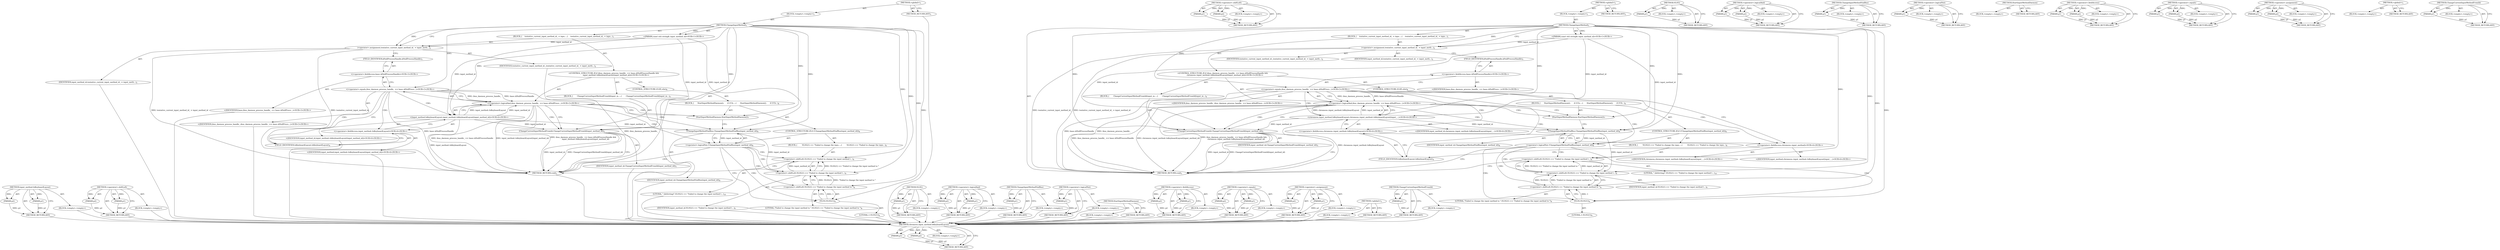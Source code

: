 digraph "ChangeCurrentInputMethodFromId" {
vulnerable_92 [label=<(METHOD,chromeos.input_method.IsKeyboardLayout)>];
vulnerable_93 [label=<(PARAM,p1)>];
vulnerable_94 [label=<(PARAM,p2)>];
vulnerable_95 [label=<(BLOCK,&lt;empty&gt;,&lt;empty&gt;)>];
vulnerable_96 [label=<(METHOD_RETURN,ANY)>];
vulnerable_112 [label=<(METHOD,&lt;operator&gt;.shiftLeft)>];
vulnerable_113 [label=<(PARAM,p1)>];
vulnerable_114 [label=<(PARAM,p2)>];
vulnerable_115 [label=<(BLOCK,&lt;empty&gt;,&lt;empty&gt;)>];
vulnerable_116 [label=<(METHOD_RETURN,ANY)>];
vulnerable_6 [label=<(METHOD,&lt;global&gt;)<SUB>1</SUB>>];
vulnerable_7 [label=<(BLOCK,&lt;empty&gt;,&lt;empty&gt;)<SUB>1</SUB>>];
vulnerable_8 [label=<(METHOD,ChangeInputMethod)<SUB>1</SUB>>];
vulnerable_9 [label="<(PARAM,const std::string&amp; input_method_id)<SUB>1</SUB>>"];
vulnerable_10 [label=<(BLOCK,{
    tentative_current_input_method_id_ = inpu...,{
    tentative_current_input_method_id_ = inpu...)<SUB>1</SUB>>];
vulnerable_11 [label=<(&lt;operator&gt;.assignment,tentative_current_input_method_id_ = input_meth...)<SUB>2</SUB>>];
vulnerable_12 [label=<(IDENTIFIER,tentative_current_input_method_id_,tentative_current_input_method_id_ = input_meth...)<SUB>2</SUB>>];
vulnerable_13 [label=<(IDENTIFIER,input_method_id,tentative_current_input_method_id_ = input_meth...)<SUB>2</SUB>>];
vulnerable_14 [label="<(CONTROL_STRUCTURE,IF,if (ibus_daemon_process_handle_ == base::kNullProcessHandle &amp;&amp;
        chromeos::input_method::IsKeyboardLayout(input_method_id)))<SUB>3</SUB>>"];
vulnerable_15 [label="<(&lt;operator&gt;.logicalAnd,ibus_daemon_process_handle_ == base::kNullProce...)<SUB>3</SUB>>"];
vulnerable_16 [label="<(&lt;operator&gt;.equals,ibus_daemon_process_handle_ == base::kNullProce...)<SUB>3</SUB>>"];
vulnerable_17 [label="<(IDENTIFIER,ibus_daemon_process_handle_,ibus_daemon_process_handle_ == base::kNullProce...)<SUB>3</SUB>>"];
vulnerable_18 [label="<(&lt;operator&gt;.fieldAccess,base::kNullProcessHandle)<SUB>3</SUB>>"];
vulnerable_19 [label="<(IDENTIFIER,base,ibus_daemon_process_handle_ == base::kNullProce...)<SUB>3</SUB>>"];
vulnerable_20 [label=<(FIELD_IDENTIFIER,kNullProcessHandle,kNullProcessHandle)<SUB>3</SUB>>];
vulnerable_21 [label="<(chromeos.input_method.IsKeyboardLayout,chromeos::input_method::IsKeyboardLayout(input_...)<SUB>4</SUB>>"];
vulnerable_22 [label="<(&lt;operator&gt;.fieldAccess,chromeos::input_method::IsKeyboardLayout)<SUB>4</SUB>>"];
vulnerable_23 [label="<(&lt;operator&gt;.fieldAccess,chromeos::input_method)<SUB>4</SUB>>"];
vulnerable_24 [label="<(IDENTIFIER,chromeos,chromeos::input_method::IsKeyboardLayout(input_...)<SUB>4</SUB>>"];
vulnerable_25 [label="<(IDENTIFIER,input_method,chromeos::input_method::IsKeyboardLayout(input_...)<SUB>4</SUB>>"];
vulnerable_26 [label=<(FIELD_IDENTIFIER,IsKeyboardLayout,IsKeyboardLayout)<SUB>4</SUB>>];
vulnerable_27 [label="<(IDENTIFIER,input_method_id,chromeos::input_method::IsKeyboardLayout(input_...)<SUB>4</SUB>>"];
vulnerable_28 [label=<(BLOCK,{
       ChangeCurrentInputMethodFromId(input_m...,{
       ChangeCurrentInputMethodFromId(input_m...)<SUB>4</SUB>>];
vulnerable_29 [label=<(ChangeCurrentInputMethodFromId,ChangeCurrentInputMethodFromId(input_method_id))<SUB>5</SUB>>];
vulnerable_30 [label=<(IDENTIFIER,input_method_id,ChangeCurrentInputMethodFromId(input_method_id))<SUB>5</SUB>>];
vulnerable_31 [label=<(CONTROL_STRUCTURE,ELSE,else)<SUB>6</SUB>>];
vulnerable_32 [label=<(BLOCK,{
      StartInputMethodDaemon();
      if (!Ch...,{
      StartInputMethodDaemon();
      if (!Ch...)<SUB>6</SUB>>];
vulnerable_33 [label=<(StartInputMethodDaemon,StartInputMethodDaemon())<SUB>7</SUB>>];
vulnerable_34 [label=<(CONTROL_STRUCTURE,IF,if (!ChangeInputMethodViaIBus(input_method_id)))<SUB>8</SUB>>];
vulnerable_35 [label=<(&lt;operator&gt;.logicalNot,!ChangeInputMethodViaIBus(input_method_id))<SUB>8</SUB>>];
vulnerable_36 [label=<(ChangeInputMethodViaIBus,ChangeInputMethodViaIBus(input_method_id))<SUB>8</SUB>>];
vulnerable_37 [label=<(IDENTIFIER,input_method_id,ChangeInputMethodViaIBus(input_method_id))<SUB>8</SUB>>];
vulnerable_38 [label=<(BLOCK,{
        VLOG(1) &lt;&lt; &quot;Failed to change the inpu...,{
        VLOG(1) &lt;&lt; &quot;Failed to change the inpu...)<SUB>8</SUB>>];
vulnerable_39 [label=<(&lt;operator&gt;.shiftLeft,VLOG(1) &lt;&lt; &quot;Failed to change the input method t...)<SUB>9</SUB>>];
vulnerable_40 [label=<(&lt;operator&gt;.shiftLeft,VLOG(1) &lt;&lt; &quot;Failed to change the input method t...)<SUB>9</SUB>>];
vulnerable_41 [label=<(&lt;operator&gt;.shiftLeft,VLOG(1) &lt;&lt; &quot;Failed to change the input method to &quot;)<SUB>9</SUB>>];
vulnerable_42 [label=<(VLOG,VLOG(1))<SUB>9</SUB>>];
vulnerable_43 [label=<(LITERAL,1,VLOG(1))<SUB>9</SUB>>];
vulnerable_44 [label=<(LITERAL,&quot;Failed to change the input method to &quot;,VLOG(1) &lt;&lt; &quot;Failed to change the input method to &quot;)<SUB>9</SUB>>];
vulnerable_45 [label=<(IDENTIFIER,input_method_id,VLOG(1) &lt;&lt; &quot;Failed to change the input method t...)<SUB>9</SUB>>];
vulnerable_46 [label=<(LITERAL,&quot; (deferring)&quot;,VLOG(1) &lt;&lt; &quot;Failed to change the input method t...)<SUB>10</SUB>>];
vulnerable_47 [label=<(METHOD_RETURN,void)<SUB>1</SUB>>];
vulnerable_49 [label=<(METHOD_RETURN,ANY)<SUB>1</SUB>>];
vulnerable_117 [label=<(METHOD,VLOG)>];
vulnerable_118 [label=<(PARAM,p1)>];
vulnerable_119 [label=<(BLOCK,&lt;empty&gt;,&lt;empty&gt;)>];
vulnerable_120 [label=<(METHOD_RETURN,ANY)>];
vulnerable_77 [label=<(METHOD,&lt;operator&gt;.logicalAnd)>];
vulnerable_78 [label=<(PARAM,p1)>];
vulnerable_79 [label=<(PARAM,p2)>];
vulnerable_80 [label=<(BLOCK,&lt;empty&gt;,&lt;empty&gt;)>];
vulnerable_81 [label=<(METHOD_RETURN,ANY)>];
vulnerable_108 [label=<(METHOD,ChangeInputMethodViaIBus)>];
vulnerable_109 [label=<(PARAM,p1)>];
vulnerable_110 [label=<(BLOCK,&lt;empty&gt;,&lt;empty&gt;)>];
vulnerable_111 [label=<(METHOD_RETURN,ANY)>];
vulnerable_104 [label=<(METHOD,&lt;operator&gt;.logicalNot)>];
vulnerable_105 [label=<(PARAM,p1)>];
vulnerable_106 [label=<(BLOCK,&lt;empty&gt;,&lt;empty&gt;)>];
vulnerable_107 [label=<(METHOD_RETURN,ANY)>];
vulnerable_101 [label=<(METHOD,StartInputMethodDaemon)>];
vulnerable_102 [label=<(BLOCK,&lt;empty&gt;,&lt;empty&gt;)>];
vulnerable_103 [label=<(METHOD_RETURN,ANY)>];
vulnerable_87 [label=<(METHOD,&lt;operator&gt;.fieldAccess)>];
vulnerable_88 [label=<(PARAM,p1)>];
vulnerable_89 [label=<(PARAM,p2)>];
vulnerable_90 [label=<(BLOCK,&lt;empty&gt;,&lt;empty&gt;)>];
vulnerable_91 [label=<(METHOD_RETURN,ANY)>];
vulnerable_82 [label=<(METHOD,&lt;operator&gt;.equals)>];
vulnerable_83 [label=<(PARAM,p1)>];
vulnerable_84 [label=<(PARAM,p2)>];
vulnerable_85 [label=<(BLOCK,&lt;empty&gt;,&lt;empty&gt;)>];
vulnerable_86 [label=<(METHOD_RETURN,ANY)>];
vulnerable_72 [label=<(METHOD,&lt;operator&gt;.assignment)>];
vulnerable_73 [label=<(PARAM,p1)>];
vulnerable_74 [label=<(PARAM,p2)>];
vulnerable_75 [label=<(BLOCK,&lt;empty&gt;,&lt;empty&gt;)>];
vulnerable_76 [label=<(METHOD_RETURN,ANY)>];
vulnerable_66 [label=<(METHOD,&lt;global&gt;)<SUB>1</SUB>>];
vulnerable_67 [label=<(BLOCK,&lt;empty&gt;,&lt;empty&gt;)>];
vulnerable_68 [label=<(METHOD_RETURN,ANY)>];
vulnerable_97 [label=<(METHOD,ChangeCurrentInputMethodFromId)>];
vulnerable_98 [label=<(PARAM,p1)>];
vulnerable_99 [label=<(BLOCK,&lt;empty&gt;,&lt;empty&gt;)>];
vulnerable_100 [label=<(METHOD_RETURN,ANY)>];
fixed_88 [label=<(METHOD,input_method.IsKeyboardLayout)>];
fixed_89 [label=<(PARAM,p1)>];
fixed_90 [label=<(PARAM,p2)>];
fixed_91 [label=<(BLOCK,&lt;empty&gt;,&lt;empty&gt;)>];
fixed_92 [label=<(METHOD_RETURN,ANY)>];
fixed_108 [label=<(METHOD,&lt;operator&gt;.shiftLeft)>];
fixed_109 [label=<(PARAM,p1)>];
fixed_110 [label=<(PARAM,p2)>];
fixed_111 [label=<(BLOCK,&lt;empty&gt;,&lt;empty&gt;)>];
fixed_112 [label=<(METHOD_RETURN,ANY)>];
fixed_6 [label=<(METHOD,&lt;global&gt;)<SUB>1</SUB>>];
fixed_7 [label=<(BLOCK,&lt;empty&gt;,&lt;empty&gt;)<SUB>1</SUB>>];
fixed_8 [label=<(METHOD,ChangeInputMethod)<SUB>1</SUB>>];
fixed_9 [label="<(PARAM,const std::string&amp; input_method_id)<SUB>1</SUB>>"];
fixed_10 [label=<(BLOCK,{
    tentative_current_input_method_id_ = inpu...,{
    tentative_current_input_method_id_ = inpu...)<SUB>1</SUB>>];
fixed_11 [label=<(&lt;operator&gt;.assignment,tentative_current_input_method_id_ = input_meth...)<SUB>2</SUB>>];
fixed_12 [label=<(IDENTIFIER,tentative_current_input_method_id_,tentative_current_input_method_id_ = input_meth...)<SUB>2</SUB>>];
fixed_13 [label=<(IDENTIFIER,input_method_id,tentative_current_input_method_id_ = input_meth...)<SUB>2</SUB>>];
fixed_14 [label="<(CONTROL_STRUCTURE,IF,if (ibus_daemon_process_handle_ == base::kNullProcessHandle &amp;&amp;
        input_method::IsKeyboardLayout(input_method_id)))<SUB>3</SUB>>"];
fixed_15 [label="<(&lt;operator&gt;.logicalAnd,ibus_daemon_process_handle_ == base::kNullProce...)<SUB>3</SUB>>"];
fixed_16 [label="<(&lt;operator&gt;.equals,ibus_daemon_process_handle_ == base::kNullProce...)<SUB>3</SUB>>"];
fixed_17 [label="<(IDENTIFIER,ibus_daemon_process_handle_,ibus_daemon_process_handle_ == base::kNullProce...)<SUB>3</SUB>>"];
fixed_18 [label="<(&lt;operator&gt;.fieldAccess,base::kNullProcessHandle)<SUB>3</SUB>>"];
fixed_19 [label="<(IDENTIFIER,base,ibus_daemon_process_handle_ == base::kNullProce...)<SUB>3</SUB>>"];
fixed_20 [label=<(FIELD_IDENTIFIER,kNullProcessHandle,kNullProcessHandle)<SUB>3</SUB>>];
fixed_21 [label="<(input_method.IsKeyboardLayout,input_method::IsKeyboardLayout(input_method_id))<SUB>4</SUB>>"];
fixed_22 [label="<(&lt;operator&gt;.fieldAccess,input_method::IsKeyboardLayout)<SUB>4</SUB>>"];
fixed_23 [label="<(IDENTIFIER,input_method,input_method::IsKeyboardLayout(input_method_id))<SUB>4</SUB>>"];
fixed_24 [label=<(FIELD_IDENTIFIER,IsKeyboardLayout,IsKeyboardLayout)<SUB>4</SUB>>];
fixed_25 [label="<(IDENTIFIER,input_method_id,input_method::IsKeyboardLayout(input_method_id))<SUB>4</SUB>>"];
fixed_26 [label=<(BLOCK,{
       ChangeCurrentInputMethodFromId(input_m...,{
       ChangeCurrentInputMethodFromId(input_m...)<SUB>4</SUB>>];
fixed_27 [label=<(ChangeCurrentInputMethodFromId,ChangeCurrentInputMethodFromId(input_method_id))<SUB>5</SUB>>];
fixed_28 [label=<(IDENTIFIER,input_method_id,ChangeCurrentInputMethodFromId(input_method_id))<SUB>5</SUB>>];
fixed_29 [label=<(CONTROL_STRUCTURE,ELSE,else)<SUB>6</SUB>>];
fixed_30 [label=<(BLOCK,{
      StartInputMethodDaemon();
      if (!Ch...,{
      StartInputMethodDaemon();
      if (!Ch...)<SUB>6</SUB>>];
fixed_31 [label=<(StartInputMethodDaemon,StartInputMethodDaemon())<SUB>7</SUB>>];
fixed_32 [label=<(CONTROL_STRUCTURE,IF,if (!ChangeInputMethodViaIBus(input_method_id)))<SUB>8</SUB>>];
fixed_33 [label=<(&lt;operator&gt;.logicalNot,!ChangeInputMethodViaIBus(input_method_id))<SUB>8</SUB>>];
fixed_34 [label=<(ChangeInputMethodViaIBus,ChangeInputMethodViaIBus(input_method_id))<SUB>8</SUB>>];
fixed_35 [label=<(IDENTIFIER,input_method_id,ChangeInputMethodViaIBus(input_method_id))<SUB>8</SUB>>];
fixed_36 [label=<(BLOCK,{
        VLOG(1) &lt;&lt; &quot;Failed to change the inpu...,{
        VLOG(1) &lt;&lt; &quot;Failed to change the inpu...)<SUB>8</SUB>>];
fixed_37 [label=<(&lt;operator&gt;.shiftLeft,VLOG(1) &lt;&lt; &quot;Failed to change the input method t...)<SUB>9</SUB>>];
fixed_38 [label=<(&lt;operator&gt;.shiftLeft,VLOG(1) &lt;&lt; &quot;Failed to change the input method t...)<SUB>9</SUB>>];
fixed_39 [label=<(&lt;operator&gt;.shiftLeft,VLOG(1) &lt;&lt; &quot;Failed to change the input method to &quot;)<SUB>9</SUB>>];
fixed_40 [label=<(VLOG,VLOG(1))<SUB>9</SUB>>];
fixed_41 [label=<(LITERAL,1,VLOG(1))<SUB>9</SUB>>];
fixed_42 [label=<(LITERAL,&quot;Failed to change the input method to &quot;,VLOG(1) &lt;&lt; &quot;Failed to change the input method to &quot;)<SUB>9</SUB>>];
fixed_43 [label=<(IDENTIFIER,input_method_id,VLOG(1) &lt;&lt; &quot;Failed to change the input method t...)<SUB>9</SUB>>];
fixed_44 [label=<(LITERAL,&quot; (deferring)&quot;,VLOG(1) &lt;&lt; &quot;Failed to change the input method t...)<SUB>10</SUB>>];
fixed_45 [label=<(METHOD_RETURN,void)<SUB>1</SUB>>];
fixed_47 [label=<(METHOD_RETURN,ANY)<SUB>1</SUB>>];
fixed_113 [label=<(METHOD,VLOG)>];
fixed_114 [label=<(PARAM,p1)>];
fixed_115 [label=<(BLOCK,&lt;empty&gt;,&lt;empty&gt;)>];
fixed_116 [label=<(METHOD_RETURN,ANY)>];
fixed_73 [label=<(METHOD,&lt;operator&gt;.logicalAnd)>];
fixed_74 [label=<(PARAM,p1)>];
fixed_75 [label=<(PARAM,p2)>];
fixed_76 [label=<(BLOCK,&lt;empty&gt;,&lt;empty&gt;)>];
fixed_77 [label=<(METHOD_RETURN,ANY)>];
fixed_104 [label=<(METHOD,ChangeInputMethodViaIBus)>];
fixed_105 [label=<(PARAM,p1)>];
fixed_106 [label=<(BLOCK,&lt;empty&gt;,&lt;empty&gt;)>];
fixed_107 [label=<(METHOD_RETURN,ANY)>];
fixed_100 [label=<(METHOD,&lt;operator&gt;.logicalNot)>];
fixed_101 [label=<(PARAM,p1)>];
fixed_102 [label=<(BLOCK,&lt;empty&gt;,&lt;empty&gt;)>];
fixed_103 [label=<(METHOD_RETURN,ANY)>];
fixed_97 [label=<(METHOD,StartInputMethodDaemon)>];
fixed_98 [label=<(BLOCK,&lt;empty&gt;,&lt;empty&gt;)>];
fixed_99 [label=<(METHOD_RETURN,ANY)>];
fixed_83 [label=<(METHOD,&lt;operator&gt;.fieldAccess)>];
fixed_84 [label=<(PARAM,p1)>];
fixed_85 [label=<(PARAM,p2)>];
fixed_86 [label=<(BLOCK,&lt;empty&gt;,&lt;empty&gt;)>];
fixed_87 [label=<(METHOD_RETURN,ANY)>];
fixed_78 [label=<(METHOD,&lt;operator&gt;.equals)>];
fixed_79 [label=<(PARAM,p1)>];
fixed_80 [label=<(PARAM,p2)>];
fixed_81 [label=<(BLOCK,&lt;empty&gt;,&lt;empty&gt;)>];
fixed_82 [label=<(METHOD_RETURN,ANY)>];
fixed_68 [label=<(METHOD,&lt;operator&gt;.assignment)>];
fixed_69 [label=<(PARAM,p1)>];
fixed_70 [label=<(PARAM,p2)>];
fixed_71 [label=<(BLOCK,&lt;empty&gt;,&lt;empty&gt;)>];
fixed_72 [label=<(METHOD_RETURN,ANY)>];
fixed_62 [label=<(METHOD,&lt;global&gt;)<SUB>1</SUB>>];
fixed_63 [label=<(BLOCK,&lt;empty&gt;,&lt;empty&gt;)>];
fixed_64 [label=<(METHOD_RETURN,ANY)>];
fixed_93 [label=<(METHOD,ChangeCurrentInputMethodFromId)>];
fixed_94 [label=<(PARAM,p1)>];
fixed_95 [label=<(BLOCK,&lt;empty&gt;,&lt;empty&gt;)>];
fixed_96 [label=<(METHOD_RETURN,ANY)>];
vulnerable_92 -> vulnerable_93  [key=0, label="AST: "];
vulnerable_92 -> vulnerable_93  [key=1, label="DDG: "];
vulnerable_92 -> vulnerable_95  [key=0, label="AST: "];
vulnerable_92 -> vulnerable_94  [key=0, label="AST: "];
vulnerable_92 -> vulnerable_94  [key=1, label="DDG: "];
vulnerable_92 -> vulnerable_96  [key=0, label="AST: "];
vulnerable_92 -> vulnerable_96  [key=1, label="CFG: "];
vulnerable_93 -> vulnerable_96  [key=0, label="DDG: p1"];
vulnerable_94 -> vulnerable_96  [key=0, label="DDG: p2"];
vulnerable_112 -> vulnerable_113  [key=0, label="AST: "];
vulnerable_112 -> vulnerable_113  [key=1, label="DDG: "];
vulnerable_112 -> vulnerable_115  [key=0, label="AST: "];
vulnerable_112 -> vulnerable_114  [key=0, label="AST: "];
vulnerable_112 -> vulnerable_114  [key=1, label="DDG: "];
vulnerable_112 -> vulnerable_116  [key=0, label="AST: "];
vulnerable_112 -> vulnerable_116  [key=1, label="CFG: "];
vulnerable_113 -> vulnerable_116  [key=0, label="DDG: p1"];
vulnerable_114 -> vulnerable_116  [key=0, label="DDG: p2"];
vulnerable_6 -> vulnerable_7  [key=0, label="AST: "];
vulnerable_6 -> vulnerable_49  [key=0, label="AST: "];
vulnerable_6 -> vulnerable_49  [key=1, label="CFG: "];
vulnerable_7 -> vulnerable_8  [key=0, label="AST: "];
vulnerable_8 -> vulnerable_9  [key=0, label="AST: "];
vulnerable_8 -> vulnerable_9  [key=1, label="DDG: "];
vulnerable_8 -> vulnerable_10  [key=0, label="AST: "];
vulnerable_8 -> vulnerable_47  [key=0, label="AST: "];
vulnerable_8 -> vulnerable_11  [key=0, label="CFG: "];
vulnerable_8 -> vulnerable_11  [key=1, label="DDG: "];
vulnerable_8 -> vulnerable_16  [key=0, label="DDG: "];
vulnerable_8 -> vulnerable_21  [key=0, label="DDG: "];
vulnerable_8 -> vulnerable_29  [key=0, label="DDG: "];
vulnerable_8 -> vulnerable_33  [key=0, label="DDG: "];
vulnerable_8 -> vulnerable_36  [key=0, label="DDG: "];
vulnerable_8 -> vulnerable_39  [key=0, label="DDG: "];
vulnerable_8 -> vulnerable_40  [key=0, label="DDG: "];
vulnerable_8 -> vulnerable_41  [key=0, label="DDG: "];
vulnerable_8 -> vulnerable_42  [key=0, label="DDG: "];
vulnerable_9 -> vulnerable_11  [key=0, label="DDG: input_method_id"];
vulnerable_9 -> vulnerable_21  [key=0, label="DDG: input_method_id"];
vulnerable_9 -> vulnerable_29  [key=0, label="DDG: input_method_id"];
vulnerable_9 -> vulnerable_36  [key=0, label="DDG: input_method_id"];
vulnerable_10 -> vulnerable_11  [key=0, label="AST: "];
vulnerable_10 -> vulnerable_14  [key=0, label="AST: "];
vulnerable_11 -> vulnerable_12  [key=0, label="AST: "];
vulnerable_11 -> vulnerable_13  [key=0, label="AST: "];
vulnerable_11 -> vulnerable_20  [key=0, label="CFG: "];
vulnerable_11 -> vulnerable_47  [key=0, label="DDG: tentative_current_input_method_id_ = input_method_id"];
vulnerable_11 -> vulnerable_47  [key=1, label="DDG: tentative_current_input_method_id_"];
vulnerable_14 -> vulnerable_15  [key=0, label="AST: "];
vulnerable_14 -> vulnerable_28  [key=0, label="AST: "];
vulnerable_14 -> vulnerable_31  [key=0, label="AST: "];
vulnerable_15 -> vulnerable_16  [key=0, label="AST: "];
vulnerable_15 -> vulnerable_21  [key=0, label="AST: "];
vulnerable_15 -> vulnerable_33  [key=0, label="CFG: "];
vulnerable_15 -> vulnerable_33  [key=1, label="CDG: "];
vulnerable_15 -> vulnerable_29  [key=0, label="CFG: "];
vulnerable_15 -> vulnerable_29  [key=1, label="CDG: "];
vulnerable_15 -> vulnerable_47  [key=0, label="DDG: ibus_daemon_process_handle_ == base::kNullProcessHandle"];
vulnerable_15 -> vulnerable_47  [key=1, label="DDG: chromeos::input_method::IsKeyboardLayout(input_method_id)"];
vulnerable_15 -> vulnerable_47  [key=2, label="DDG: ibus_daemon_process_handle_ == base::kNullProcessHandle &amp;&amp;
        chromeos::input_method::IsKeyboardLayout(input_method_id)"];
vulnerable_15 -> vulnerable_36  [key=0, label="CDG: "];
vulnerable_15 -> vulnerable_35  [key=0, label="CDG: "];
vulnerable_16 -> vulnerable_17  [key=0, label="AST: "];
vulnerable_16 -> vulnerable_18  [key=0, label="AST: "];
vulnerable_16 -> vulnerable_15  [key=0, label="CFG: "];
vulnerable_16 -> vulnerable_15  [key=1, label="DDG: ibus_daemon_process_handle_"];
vulnerable_16 -> vulnerable_15  [key=2, label="DDG: base::kNullProcessHandle"];
vulnerable_16 -> vulnerable_23  [key=0, label="CFG: "];
vulnerable_16 -> vulnerable_23  [key=1, label="CDG: "];
vulnerable_16 -> vulnerable_47  [key=0, label="DDG: base::kNullProcessHandle"];
vulnerable_16 -> vulnerable_47  [key=1, label="DDG: ibus_daemon_process_handle_"];
vulnerable_16 -> vulnerable_21  [key=0, label="CDG: "];
vulnerable_16 -> vulnerable_26  [key=0, label="CDG: "];
vulnerable_16 -> vulnerable_22  [key=0, label="CDG: "];
vulnerable_18 -> vulnerable_19  [key=0, label="AST: "];
vulnerable_18 -> vulnerable_20  [key=0, label="AST: "];
vulnerable_18 -> vulnerable_16  [key=0, label="CFG: "];
vulnerable_20 -> vulnerable_18  [key=0, label="CFG: "];
vulnerable_21 -> vulnerable_22  [key=0, label="AST: "];
vulnerable_21 -> vulnerable_27  [key=0, label="AST: "];
vulnerable_21 -> vulnerable_15  [key=0, label="CFG: "];
vulnerable_21 -> vulnerable_15  [key=1, label="DDG: chromeos::input_method::IsKeyboardLayout"];
vulnerable_21 -> vulnerable_15  [key=2, label="DDG: input_method_id"];
vulnerable_21 -> vulnerable_47  [key=0, label="DDG: chromeos::input_method::IsKeyboardLayout"];
vulnerable_21 -> vulnerable_29  [key=0, label="DDG: input_method_id"];
vulnerable_21 -> vulnerable_36  [key=0, label="DDG: input_method_id"];
vulnerable_22 -> vulnerable_23  [key=0, label="AST: "];
vulnerable_22 -> vulnerable_26  [key=0, label="AST: "];
vulnerable_22 -> vulnerable_21  [key=0, label="CFG: "];
vulnerable_23 -> vulnerable_24  [key=0, label="AST: "];
vulnerable_23 -> vulnerable_25  [key=0, label="AST: "];
vulnerable_23 -> vulnerable_26  [key=0, label="CFG: "];
vulnerable_26 -> vulnerable_22  [key=0, label="CFG: "];
vulnerable_28 -> vulnerable_29  [key=0, label="AST: "];
vulnerable_29 -> vulnerable_30  [key=0, label="AST: "];
vulnerable_29 -> vulnerable_47  [key=0, label="CFG: "];
vulnerable_29 -> vulnerable_47  [key=1, label="DDG: input_method_id"];
vulnerable_29 -> vulnerable_47  [key=2, label="DDG: ChangeCurrentInputMethodFromId(input_method_id)"];
vulnerable_31 -> vulnerable_32  [key=0, label="AST: "];
vulnerable_32 -> vulnerable_33  [key=0, label="AST: "];
vulnerable_32 -> vulnerable_34  [key=0, label="AST: "];
vulnerable_33 -> vulnerable_36  [key=0, label="CFG: "];
vulnerable_34 -> vulnerable_35  [key=0, label="AST: "];
vulnerable_34 -> vulnerable_38  [key=0, label="AST: "];
vulnerable_35 -> vulnerable_36  [key=0, label="AST: "];
vulnerable_35 -> vulnerable_47  [key=0, label="CFG: "];
vulnerable_35 -> vulnerable_42  [key=0, label="CFG: "];
vulnerable_35 -> vulnerable_42  [key=1, label="CDG: "];
vulnerable_35 -> vulnerable_40  [key=0, label="CDG: "];
vulnerable_35 -> vulnerable_41  [key=0, label="CDG: "];
vulnerable_35 -> vulnerable_39  [key=0, label="CDG: "];
vulnerable_36 -> vulnerable_37  [key=0, label="AST: "];
vulnerable_36 -> vulnerable_35  [key=0, label="CFG: "];
vulnerable_36 -> vulnerable_35  [key=1, label="DDG: input_method_id"];
vulnerable_36 -> vulnerable_40  [key=0, label="DDG: input_method_id"];
vulnerable_38 -> vulnerable_39  [key=0, label="AST: "];
vulnerable_39 -> vulnerable_40  [key=0, label="AST: "];
vulnerable_39 -> vulnerable_46  [key=0, label="AST: "];
vulnerable_39 -> vulnerable_47  [key=0, label="CFG: "];
vulnerable_40 -> vulnerable_41  [key=0, label="AST: "];
vulnerable_40 -> vulnerable_45  [key=0, label="AST: "];
vulnerable_40 -> vulnerable_39  [key=0, label="CFG: "];
vulnerable_40 -> vulnerable_39  [key=1, label="DDG: VLOG(1) &lt;&lt; &quot;Failed to change the input method to &quot;"];
vulnerable_40 -> vulnerable_39  [key=2, label="DDG: input_method_id"];
vulnerable_41 -> vulnerable_42  [key=0, label="AST: "];
vulnerable_41 -> vulnerable_44  [key=0, label="AST: "];
vulnerable_41 -> vulnerable_40  [key=0, label="CFG: "];
vulnerable_41 -> vulnerable_40  [key=1, label="DDG: VLOG(1)"];
vulnerable_41 -> vulnerable_40  [key=2, label="DDG: &quot;Failed to change the input method to &quot;"];
vulnerable_42 -> vulnerable_43  [key=0, label="AST: "];
vulnerable_42 -> vulnerable_41  [key=0, label="CFG: "];
vulnerable_42 -> vulnerable_41  [key=1, label="DDG: 1"];
vulnerable_117 -> vulnerable_118  [key=0, label="AST: "];
vulnerable_117 -> vulnerable_118  [key=1, label="DDG: "];
vulnerable_117 -> vulnerable_119  [key=0, label="AST: "];
vulnerable_117 -> vulnerable_120  [key=0, label="AST: "];
vulnerable_117 -> vulnerable_120  [key=1, label="CFG: "];
vulnerable_118 -> vulnerable_120  [key=0, label="DDG: p1"];
vulnerable_77 -> vulnerable_78  [key=0, label="AST: "];
vulnerable_77 -> vulnerable_78  [key=1, label="DDG: "];
vulnerable_77 -> vulnerable_80  [key=0, label="AST: "];
vulnerable_77 -> vulnerable_79  [key=0, label="AST: "];
vulnerable_77 -> vulnerable_79  [key=1, label="DDG: "];
vulnerable_77 -> vulnerable_81  [key=0, label="AST: "];
vulnerable_77 -> vulnerable_81  [key=1, label="CFG: "];
vulnerable_78 -> vulnerable_81  [key=0, label="DDG: p1"];
vulnerable_79 -> vulnerable_81  [key=0, label="DDG: p2"];
vulnerable_108 -> vulnerable_109  [key=0, label="AST: "];
vulnerable_108 -> vulnerable_109  [key=1, label="DDG: "];
vulnerable_108 -> vulnerable_110  [key=0, label="AST: "];
vulnerable_108 -> vulnerable_111  [key=0, label="AST: "];
vulnerable_108 -> vulnerable_111  [key=1, label="CFG: "];
vulnerable_109 -> vulnerable_111  [key=0, label="DDG: p1"];
vulnerable_104 -> vulnerable_105  [key=0, label="AST: "];
vulnerable_104 -> vulnerable_105  [key=1, label="DDG: "];
vulnerable_104 -> vulnerable_106  [key=0, label="AST: "];
vulnerable_104 -> vulnerable_107  [key=0, label="AST: "];
vulnerable_104 -> vulnerable_107  [key=1, label="CFG: "];
vulnerable_105 -> vulnerable_107  [key=0, label="DDG: p1"];
vulnerable_101 -> vulnerable_102  [key=0, label="AST: "];
vulnerable_101 -> vulnerable_103  [key=0, label="AST: "];
vulnerable_101 -> vulnerable_103  [key=1, label="CFG: "];
vulnerable_87 -> vulnerable_88  [key=0, label="AST: "];
vulnerable_87 -> vulnerable_88  [key=1, label="DDG: "];
vulnerable_87 -> vulnerable_90  [key=0, label="AST: "];
vulnerable_87 -> vulnerable_89  [key=0, label="AST: "];
vulnerable_87 -> vulnerable_89  [key=1, label="DDG: "];
vulnerable_87 -> vulnerable_91  [key=0, label="AST: "];
vulnerable_87 -> vulnerable_91  [key=1, label="CFG: "];
vulnerable_88 -> vulnerable_91  [key=0, label="DDG: p1"];
vulnerable_89 -> vulnerable_91  [key=0, label="DDG: p2"];
vulnerable_82 -> vulnerable_83  [key=0, label="AST: "];
vulnerable_82 -> vulnerable_83  [key=1, label="DDG: "];
vulnerable_82 -> vulnerable_85  [key=0, label="AST: "];
vulnerable_82 -> vulnerable_84  [key=0, label="AST: "];
vulnerable_82 -> vulnerable_84  [key=1, label="DDG: "];
vulnerable_82 -> vulnerable_86  [key=0, label="AST: "];
vulnerable_82 -> vulnerable_86  [key=1, label="CFG: "];
vulnerable_83 -> vulnerable_86  [key=0, label="DDG: p1"];
vulnerable_84 -> vulnerable_86  [key=0, label="DDG: p2"];
vulnerable_72 -> vulnerable_73  [key=0, label="AST: "];
vulnerable_72 -> vulnerable_73  [key=1, label="DDG: "];
vulnerable_72 -> vulnerable_75  [key=0, label="AST: "];
vulnerable_72 -> vulnerable_74  [key=0, label="AST: "];
vulnerable_72 -> vulnerable_74  [key=1, label="DDG: "];
vulnerable_72 -> vulnerable_76  [key=0, label="AST: "];
vulnerable_72 -> vulnerable_76  [key=1, label="CFG: "];
vulnerable_73 -> vulnerable_76  [key=0, label="DDG: p1"];
vulnerable_74 -> vulnerable_76  [key=0, label="DDG: p2"];
vulnerable_66 -> vulnerable_67  [key=0, label="AST: "];
vulnerable_66 -> vulnerable_68  [key=0, label="AST: "];
vulnerable_66 -> vulnerable_68  [key=1, label="CFG: "];
vulnerable_97 -> vulnerable_98  [key=0, label="AST: "];
vulnerable_97 -> vulnerable_98  [key=1, label="DDG: "];
vulnerable_97 -> vulnerable_99  [key=0, label="AST: "];
vulnerable_97 -> vulnerable_100  [key=0, label="AST: "];
vulnerable_97 -> vulnerable_100  [key=1, label="CFG: "];
vulnerable_98 -> vulnerable_100  [key=0, label="DDG: p1"];
fixed_88 -> fixed_89  [key=0, label="AST: "];
fixed_88 -> fixed_89  [key=1, label="DDG: "];
fixed_88 -> fixed_91  [key=0, label="AST: "];
fixed_88 -> fixed_90  [key=0, label="AST: "];
fixed_88 -> fixed_90  [key=1, label="DDG: "];
fixed_88 -> fixed_92  [key=0, label="AST: "];
fixed_88 -> fixed_92  [key=1, label="CFG: "];
fixed_89 -> fixed_92  [key=0, label="DDG: p1"];
fixed_90 -> fixed_92  [key=0, label="DDG: p2"];
fixed_91 -> vulnerable_92  [key=0];
fixed_92 -> vulnerable_92  [key=0];
fixed_108 -> fixed_109  [key=0, label="AST: "];
fixed_108 -> fixed_109  [key=1, label="DDG: "];
fixed_108 -> fixed_111  [key=0, label="AST: "];
fixed_108 -> fixed_110  [key=0, label="AST: "];
fixed_108 -> fixed_110  [key=1, label="DDG: "];
fixed_108 -> fixed_112  [key=0, label="AST: "];
fixed_108 -> fixed_112  [key=1, label="CFG: "];
fixed_109 -> fixed_112  [key=0, label="DDG: p1"];
fixed_110 -> fixed_112  [key=0, label="DDG: p2"];
fixed_111 -> vulnerable_92  [key=0];
fixed_112 -> vulnerable_92  [key=0];
fixed_6 -> fixed_7  [key=0, label="AST: "];
fixed_6 -> fixed_47  [key=0, label="AST: "];
fixed_6 -> fixed_47  [key=1, label="CFG: "];
fixed_7 -> fixed_8  [key=0, label="AST: "];
fixed_8 -> fixed_9  [key=0, label="AST: "];
fixed_8 -> fixed_9  [key=1, label="DDG: "];
fixed_8 -> fixed_10  [key=0, label="AST: "];
fixed_8 -> fixed_45  [key=0, label="AST: "];
fixed_8 -> fixed_11  [key=0, label="CFG: "];
fixed_8 -> fixed_11  [key=1, label="DDG: "];
fixed_8 -> fixed_16  [key=0, label="DDG: "];
fixed_8 -> fixed_21  [key=0, label="DDG: "];
fixed_8 -> fixed_27  [key=0, label="DDG: "];
fixed_8 -> fixed_31  [key=0, label="DDG: "];
fixed_8 -> fixed_34  [key=0, label="DDG: "];
fixed_8 -> fixed_37  [key=0, label="DDG: "];
fixed_8 -> fixed_38  [key=0, label="DDG: "];
fixed_8 -> fixed_39  [key=0, label="DDG: "];
fixed_8 -> fixed_40  [key=0, label="DDG: "];
fixed_9 -> fixed_11  [key=0, label="DDG: input_method_id"];
fixed_9 -> fixed_21  [key=0, label="DDG: input_method_id"];
fixed_9 -> fixed_27  [key=0, label="DDG: input_method_id"];
fixed_9 -> fixed_34  [key=0, label="DDG: input_method_id"];
fixed_10 -> fixed_11  [key=0, label="AST: "];
fixed_10 -> fixed_14  [key=0, label="AST: "];
fixed_11 -> fixed_12  [key=0, label="AST: "];
fixed_11 -> fixed_13  [key=0, label="AST: "];
fixed_11 -> fixed_20  [key=0, label="CFG: "];
fixed_11 -> fixed_45  [key=0, label="DDG: tentative_current_input_method_id_ = input_method_id"];
fixed_11 -> fixed_45  [key=1, label="DDG: tentative_current_input_method_id_"];
fixed_12 -> vulnerable_92  [key=0];
fixed_13 -> vulnerable_92  [key=0];
fixed_14 -> fixed_15  [key=0, label="AST: "];
fixed_14 -> fixed_26  [key=0, label="AST: "];
fixed_14 -> fixed_29  [key=0, label="AST: "];
fixed_15 -> fixed_16  [key=0, label="AST: "];
fixed_15 -> fixed_21  [key=0, label="AST: "];
fixed_15 -> fixed_31  [key=0, label="CFG: "];
fixed_15 -> fixed_31  [key=1, label="CDG: "];
fixed_15 -> fixed_27  [key=0, label="CFG: "];
fixed_15 -> fixed_27  [key=1, label="CDG: "];
fixed_15 -> fixed_45  [key=0, label="DDG: ibus_daemon_process_handle_ == base::kNullProcessHandle"];
fixed_15 -> fixed_45  [key=1, label="DDG: input_method::IsKeyboardLayout(input_method_id)"];
fixed_15 -> fixed_45  [key=2, label="DDG: ibus_daemon_process_handle_ == base::kNullProcessHandle &amp;&amp;
        input_method::IsKeyboardLayout(input_method_id)"];
fixed_15 -> fixed_34  [key=0, label="CDG: "];
fixed_15 -> fixed_33  [key=0, label="CDG: "];
fixed_16 -> fixed_17  [key=0, label="AST: "];
fixed_16 -> fixed_18  [key=0, label="AST: "];
fixed_16 -> fixed_15  [key=0, label="CFG: "];
fixed_16 -> fixed_15  [key=1, label="DDG: ibus_daemon_process_handle_"];
fixed_16 -> fixed_15  [key=2, label="DDG: base::kNullProcessHandle"];
fixed_16 -> fixed_24  [key=0, label="CFG: "];
fixed_16 -> fixed_24  [key=1, label="CDG: "];
fixed_16 -> fixed_45  [key=0, label="DDG: base::kNullProcessHandle"];
fixed_16 -> fixed_45  [key=1, label="DDG: ibus_daemon_process_handle_"];
fixed_16 -> fixed_21  [key=0, label="CDG: "];
fixed_16 -> fixed_22  [key=0, label="CDG: "];
fixed_17 -> vulnerable_92  [key=0];
fixed_18 -> fixed_19  [key=0, label="AST: "];
fixed_18 -> fixed_20  [key=0, label="AST: "];
fixed_18 -> fixed_16  [key=0, label="CFG: "];
fixed_19 -> vulnerable_92  [key=0];
fixed_20 -> fixed_18  [key=0, label="CFG: "];
fixed_21 -> fixed_22  [key=0, label="AST: "];
fixed_21 -> fixed_25  [key=0, label="AST: "];
fixed_21 -> fixed_15  [key=0, label="CFG: "];
fixed_21 -> fixed_15  [key=1, label="DDG: input_method::IsKeyboardLayout"];
fixed_21 -> fixed_15  [key=2, label="DDG: input_method_id"];
fixed_21 -> fixed_45  [key=0, label="DDG: input_method::IsKeyboardLayout"];
fixed_21 -> fixed_27  [key=0, label="DDG: input_method_id"];
fixed_21 -> fixed_34  [key=0, label="DDG: input_method_id"];
fixed_22 -> fixed_23  [key=0, label="AST: "];
fixed_22 -> fixed_24  [key=0, label="AST: "];
fixed_22 -> fixed_21  [key=0, label="CFG: "];
fixed_23 -> vulnerable_92  [key=0];
fixed_24 -> fixed_22  [key=0, label="CFG: "];
fixed_25 -> vulnerable_92  [key=0];
fixed_26 -> fixed_27  [key=0, label="AST: "];
fixed_27 -> fixed_28  [key=0, label="AST: "];
fixed_27 -> fixed_45  [key=0, label="CFG: "];
fixed_27 -> fixed_45  [key=1, label="DDG: input_method_id"];
fixed_27 -> fixed_45  [key=2, label="DDG: ChangeCurrentInputMethodFromId(input_method_id)"];
fixed_28 -> vulnerable_92  [key=0];
fixed_29 -> fixed_30  [key=0, label="AST: "];
fixed_30 -> fixed_31  [key=0, label="AST: "];
fixed_30 -> fixed_32  [key=0, label="AST: "];
fixed_31 -> fixed_34  [key=0, label="CFG: "];
fixed_32 -> fixed_33  [key=0, label="AST: "];
fixed_32 -> fixed_36  [key=0, label="AST: "];
fixed_33 -> fixed_34  [key=0, label="AST: "];
fixed_33 -> fixed_45  [key=0, label="CFG: "];
fixed_33 -> fixed_40  [key=0, label="CFG: "];
fixed_33 -> fixed_40  [key=1, label="CDG: "];
fixed_33 -> fixed_37  [key=0, label="CDG: "];
fixed_33 -> fixed_38  [key=0, label="CDG: "];
fixed_33 -> fixed_39  [key=0, label="CDG: "];
fixed_34 -> fixed_35  [key=0, label="AST: "];
fixed_34 -> fixed_33  [key=0, label="CFG: "];
fixed_34 -> fixed_33  [key=1, label="DDG: input_method_id"];
fixed_34 -> fixed_38  [key=0, label="DDG: input_method_id"];
fixed_35 -> vulnerable_92  [key=0];
fixed_36 -> fixed_37  [key=0, label="AST: "];
fixed_37 -> fixed_38  [key=0, label="AST: "];
fixed_37 -> fixed_44  [key=0, label="AST: "];
fixed_37 -> fixed_45  [key=0, label="CFG: "];
fixed_38 -> fixed_39  [key=0, label="AST: "];
fixed_38 -> fixed_43  [key=0, label="AST: "];
fixed_38 -> fixed_37  [key=0, label="CFG: "];
fixed_38 -> fixed_37  [key=1, label="DDG: VLOG(1) &lt;&lt; &quot;Failed to change the input method to &quot;"];
fixed_38 -> fixed_37  [key=2, label="DDG: input_method_id"];
fixed_39 -> fixed_40  [key=0, label="AST: "];
fixed_39 -> fixed_42  [key=0, label="AST: "];
fixed_39 -> fixed_38  [key=0, label="CFG: "];
fixed_39 -> fixed_38  [key=1, label="DDG: VLOG(1)"];
fixed_39 -> fixed_38  [key=2, label="DDG: &quot;Failed to change the input method to &quot;"];
fixed_40 -> fixed_41  [key=0, label="AST: "];
fixed_40 -> fixed_39  [key=0, label="CFG: "];
fixed_40 -> fixed_39  [key=1, label="DDG: 1"];
fixed_41 -> vulnerable_92  [key=0];
fixed_42 -> vulnerable_92  [key=0];
fixed_43 -> vulnerable_92  [key=0];
fixed_44 -> vulnerable_92  [key=0];
fixed_45 -> vulnerable_92  [key=0];
fixed_47 -> vulnerable_92  [key=0];
fixed_113 -> fixed_114  [key=0, label="AST: "];
fixed_113 -> fixed_114  [key=1, label="DDG: "];
fixed_113 -> fixed_115  [key=0, label="AST: "];
fixed_113 -> fixed_116  [key=0, label="AST: "];
fixed_113 -> fixed_116  [key=1, label="CFG: "];
fixed_114 -> fixed_116  [key=0, label="DDG: p1"];
fixed_115 -> vulnerable_92  [key=0];
fixed_116 -> vulnerable_92  [key=0];
fixed_73 -> fixed_74  [key=0, label="AST: "];
fixed_73 -> fixed_74  [key=1, label="DDG: "];
fixed_73 -> fixed_76  [key=0, label="AST: "];
fixed_73 -> fixed_75  [key=0, label="AST: "];
fixed_73 -> fixed_75  [key=1, label="DDG: "];
fixed_73 -> fixed_77  [key=0, label="AST: "];
fixed_73 -> fixed_77  [key=1, label="CFG: "];
fixed_74 -> fixed_77  [key=0, label="DDG: p1"];
fixed_75 -> fixed_77  [key=0, label="DDG: p2"];
fixed_76 -> vulnerable_92  [key=0];
fixed_77 -> vulnerable_92  [key=0];
fixed_104 -> fixed_105  [key=0, label="AST: "];
fixed_104 -> fixed_105  [key=1, label="DDG: "];
fixed_104 -> fixed_106  [key=0, label="AST: "];
fixed_104 -> fixed_107  [key=0, label="AST: "];
fixed_104 -> fixed_107  [key=1, label="CFG: "];
fixed_105 -> fixed_107  [key=0, label="DDG: p1"];
fixed_106 -> vulnerable_92  [key=0];
fixed_107 -> vulnerable_92  [key=0];
fixed_100 -> fixed_101  [key=0, label="AST: "];
fixed_100 -> fixed_101  [key=1, label="DDG: "];
fixed_100 -> fixed_102  [key=0, label="AST: "];
fixed_100 -> fixed_103  [key=0, label="AST: "];
fixed_100 -> fixed_103  [key=1, label="CFG: "];
fixed_101 -> fixed_103  [key=0, label="DDG: p1"];
fixed_102 -> vulnerable_92  [key=0];
fixed_103 -> vulnerable_92  [key=0];
fixed_97 -> fixed_98  [key=0, label="AST: "];
fixed_97 -> fixed_99  [key=0, label="AST: "];
fixed_97 -> fixed_99  [key=1, label="CFG: "];
fixed_98 -> vulnerable_92  [key=0];
fixed_99 -> vulnerable_92  [key=0];
fixed_83 -> fixed_84  [key=0, label="AST: "];
fixed_83 -> fixed_84  [key=1, label="DDG: "];
fixed_83 -> fixed_86  [key=0, label="AST: "];
fixed_83 -> fixed_85  [key=0, label="AST: "];
fixed_83 -> fixed_85  [key=1, label="DDG: "];
fixed_83 -> fixed_87  [key=0, label="AST: "];
fixed_83 -> fixed_87  [key=1, label="CFG: "];
fixed_84 -> fixed_87  [key=0, label="DDG: p1"];
fixed_85 -> fixed_87  [key=0, label="DDG: p2"];
fixed_86 -> vulnerable_92  [key=0];
fixed_87 -> vulnerable_92  [key=0];
fixed_78 -> fixed_79  [key=0, label="AST: "];
fixed_78 -> fixed_79  [key=1, label="DDG: "];
fixed_78 -> fixed_81  [key=0, label="AST: "];
fixed_78 -> fixed_80  [key=0, label="AST: "];
fixed_78 -> fixed_80  [key=1, label="DDG: "];
fixed_78 -> fixed_82  [key=0, label="AST: "];
fixed_78 -> fixed_82  [key=1, label="CFG: "];
fixed_79 -> fixed_82  [key=0, label="DDG: p1"];
fixed_80 -> fixed_82  [key=0, label="DDG: p2"];
fixed_81 -> vulnerable_92  [key=0];
fixed_82 -> vulnerable_92  [key=0];
fixed_68 -> fixed_69  [key=0, label="AST: "];
fixed_68 -> fixed_69  [key=1, label="DDG: "];
fixed_68 -> fixed_71  [key=0, label="AST: "];
fixed_68 -> fixed_70  [key=0, label="AST: "];
fixed_68 -> fixed_70  [key=1, label="DDG: "];
fixed_68 -> fixed_72  [key=0, label="AST: "];
fixed_68 -> fixed_72  [key=1, label="CFG: "];
fixed_69 -> fixed_72  [key=0, label="DDG: p1"];
fixed_70 -> fixed_72  [key=0, label="DDG: p2"];
fixed_71 -> vulnerable_92  [key=0];
fixed_72 -> vulnerable_92  [key=0];
fixed_62 -> fixed_63  [key=0, label="AST: "];
fixed_62 -> fixed_64  [key=0, label="AST: "];
fixed_62 -> fixed_64  [key=1, label="CFG: "];
fixed_63 -> vulnerable_92  [key=0];
fixed_64 -> vulnerable_92  [key=0];
fixed_93 -> fixed_94  [key=0, label="AST: "];
fixed_93 -> fixed_94  [key=1, label="DDG: "];
fixed_93 -> fixed_95  [key=0, label="AST: "];
fixed_93 -> fixed_96  [key=0, label="AST: "];
fixed_93 -> fixed_96  [key=1, label="CFG: "];
fixed_94 -> fixed_96  [key=0, label="DDG: p1"];
fixed_95 -> vulnerable_92  [key=0];
fixed_96 -> vulnerable_92  [key=0];
}
